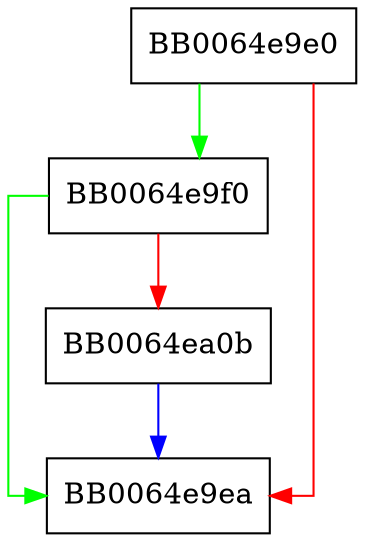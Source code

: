 digraph TS_CONF_get_tsa_section {
  node [shape="box"];
  graph [splines=ortho];
  BB0064e9e0 -> BB0064e9f0 [color="green"];
  BB0064e9e0 -> BB0064e9ea [color="red"];
  BB0064e9f0 -> BB0064e9ea [color="green"];
  BB0064e9f0 -> BB0064ea0b [color="red"];
  BB0064ea0b -> BB0064e9ea [color="blue"];
}
